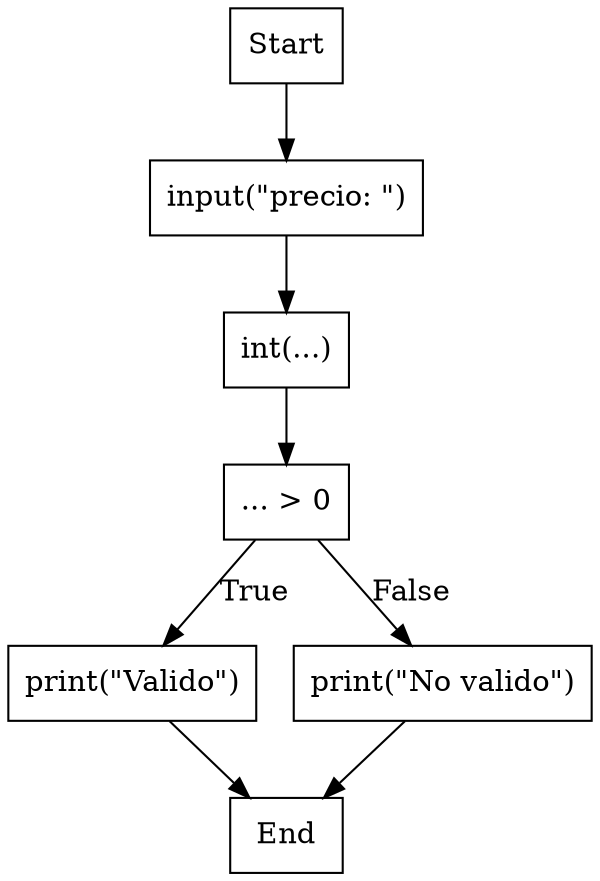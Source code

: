 digraph G {
    node [shape=box];

    start [label="Start"];
    input [label="input(\"precio: \")"];
    int_conversion [label="int(...)"];
    condition [label="... > 0"];
    print_valid [label="print(\"Valido\")"];
    print_invalid [label="print(\"No valido\")"];
    end [label="End"];

    start -> input;
    input -> int_conversion;
    int_conversion -> condition;
    condition -> print_valid [label="True"];
    condition -> print_invalid [label="False"];
    print_valid -> end;
    print_invalid -> end;
}